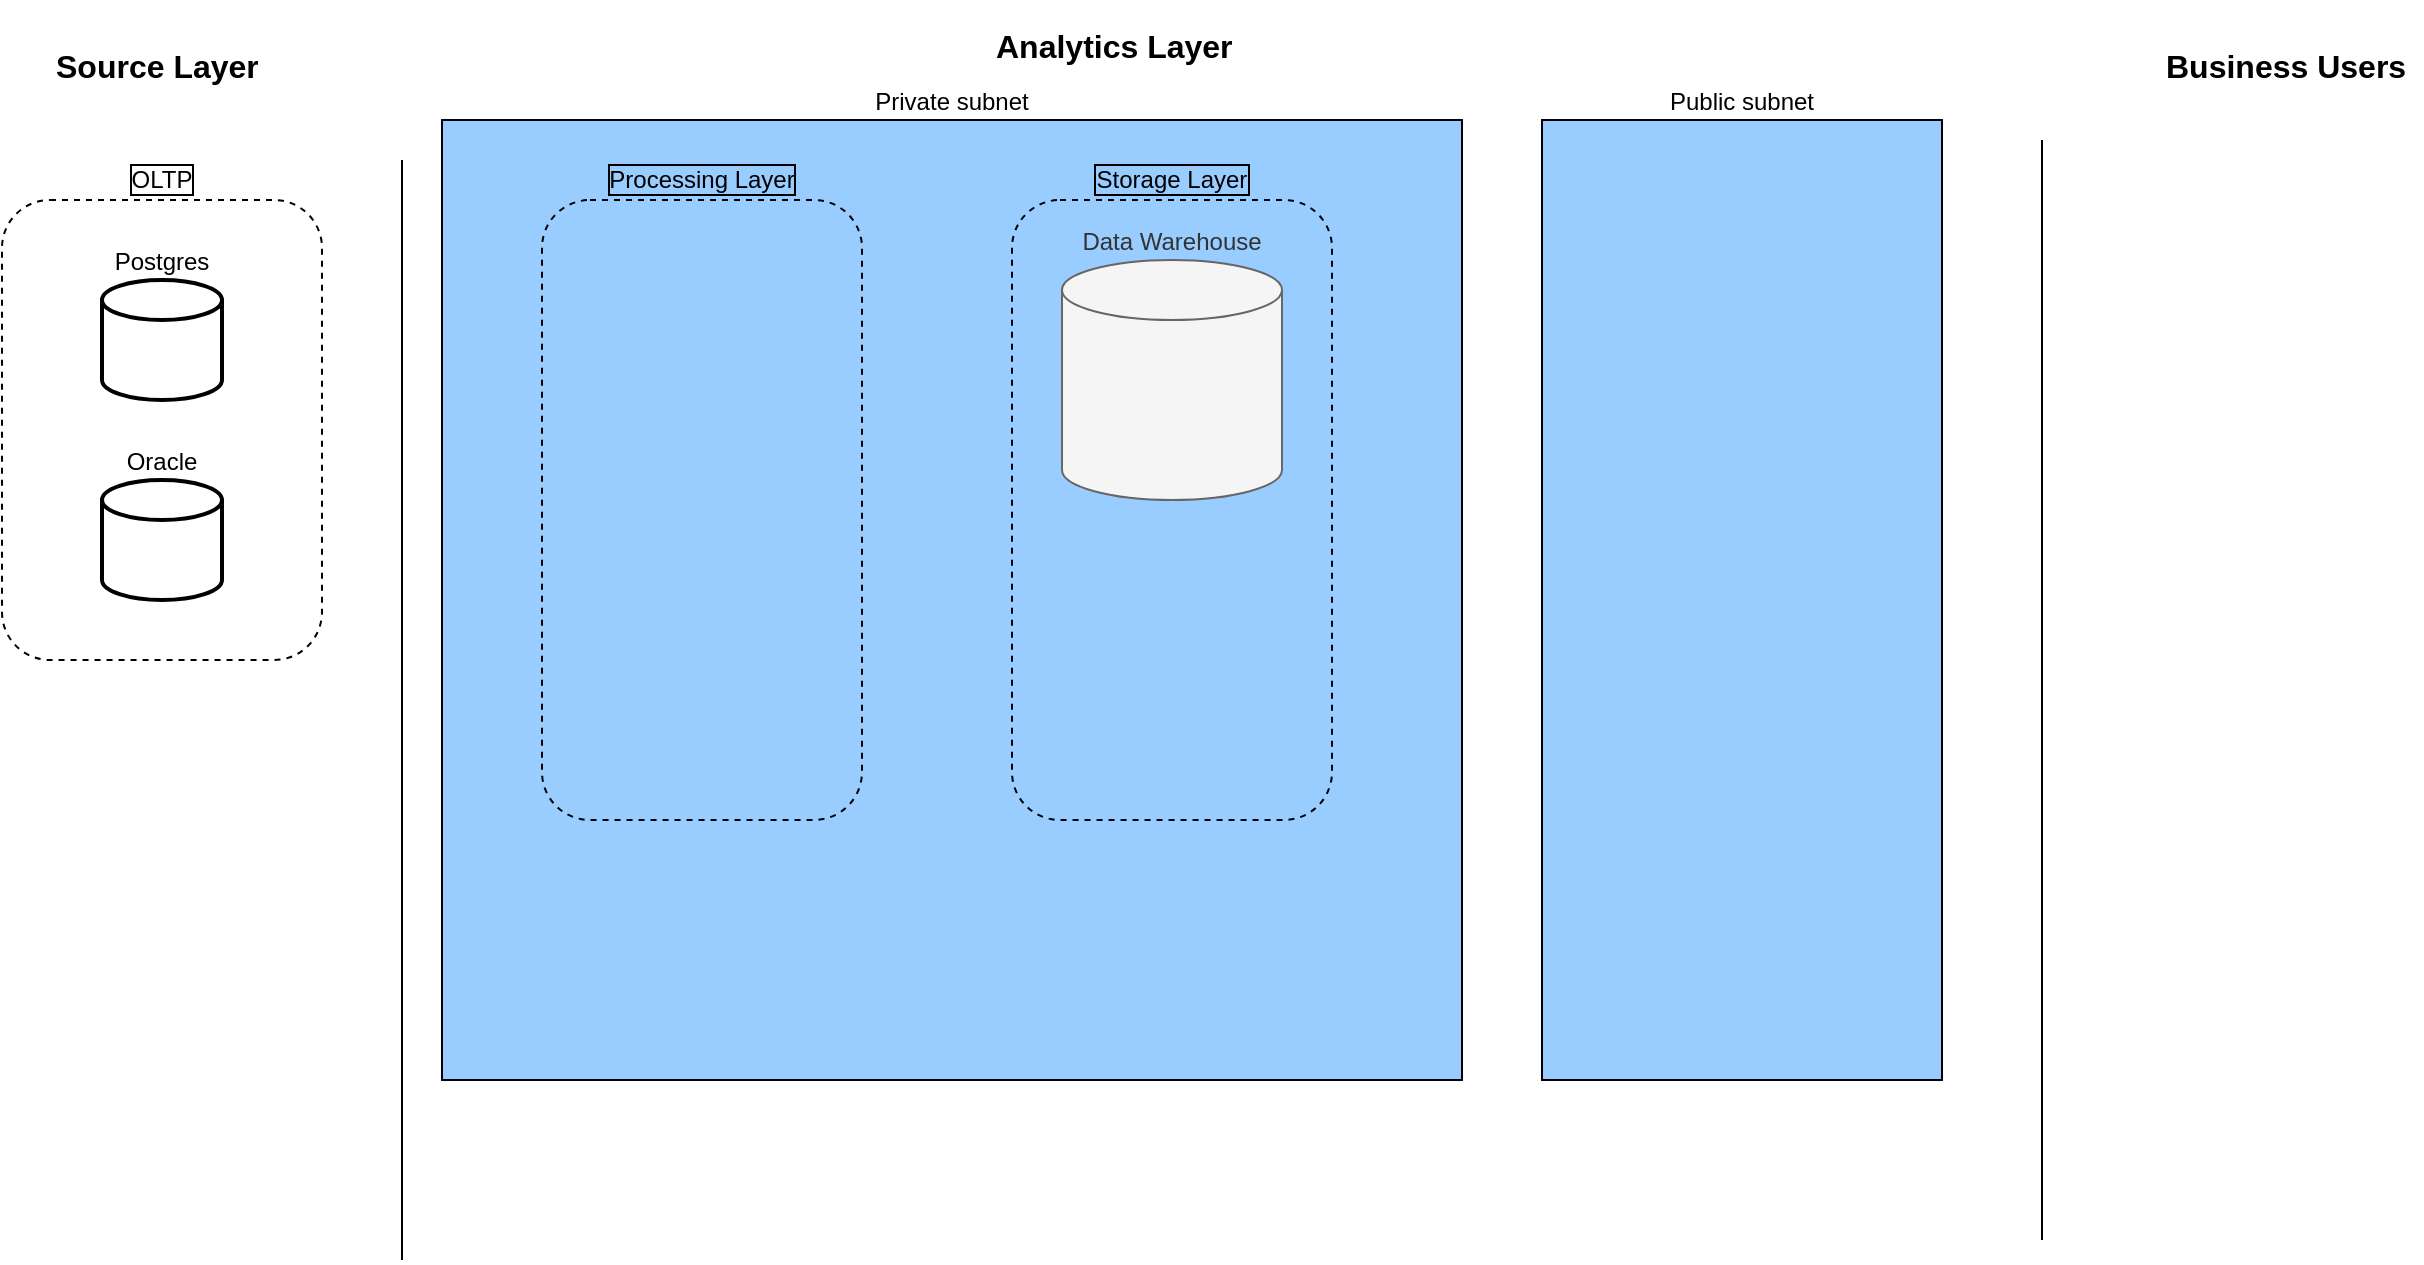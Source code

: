 <mxfile version="27.0.9">
  <diagram name="Page-1" id="VFBQGTibMR35uIRP_xuw">
    <mxGraphModel dx="1426" dy="859" grid="1" gridSize="10" guides="1" tooltips="1" connect="1" arrows="1" fold="1" page="1" pageScale="1" pageWidth="827" pageHeight="1169" math="0" shadow="0">
      <root>
        <mxCell id="0" />
        <mxCell id="1" parent="0" />
        <mxCell id="eIprMEktU3eGyk0l6JH4-18" value="Private subnet" style="rounded=0;whiteSpace=wrap;html=1;labelPosition=center;verticalLabelPosition=top;align=center;verticalAlign=bottom;labelBackgroundColor=none;fillColor=#99CCFF;" vertex="1" parent="1">
          <mxGeometry x="330" y="160" width="510" height="480" as="geometry" />
        </mxCell>
        <mxCell id="eIprMEktU3eGyk0l6JH4-15" value="Storage Layer" style="rounded=1;whiteSpace=wrap;html=1;labelBorderColor=default;labelPosition=center;verticalLabelPosition=top;align=center;verticalAlign=bottom;dashed=1;fillColor=none;" vertex="1" parent="1">
          <mxGeometry x="615" y="200" width="160" height="310" as="geometry" />
        </mxCell>
        <mxCell id="eIprMEktU3eGyk0l6JH4-2" value="&lt;h1 style=&quot;margin-top: 0px;&quot;&gt;&lt;font style=&quot;font-size: 16px;&quot;&gt;Analytics Layer&lt;/font&gt;&lt;/h1&gt;" style="text;html=1;whiteSpace=wrap;overflow=hidden;rounded=0;" vertex="1" parent="1">
          <mxGeometry x="605" y="100" width="130" height="50" as="geometry" />
        </mxCell>
        <mxCell id="eIprMEktU3eGyk0l6JH4-3" value="Data Warehouse" style="shape=cylinder3;whiteSpace=wrap;html=1;boundedLbl=1;backgroundOutline=1;size=15;labelPosition=center;verticalLabelPosition=top;align=center;verticalAlign=bottom;fillStyle=auto;fillColor=light-dark(#f5f5f5, #c7bf60);fontColor=#333333;strokeColor=#666666;" vertex="1" parent="1">
          <mxGeometry x="640" y="230" width="110" height="120" as="geometry" />
        </mxCell>
        <mxCell id="eIprMEktU3eGyk0l6JH4-7" value="OLTP" style="rounded=1;whiteSpace=wrap;html=1;labelBorderColor=default;labelPosition=center;verticalLabelPosition=top;align=center;verticalAlign=bottom;dashed=1;" vertex="1" parent="1">
          <mxGeometry x="110" y="200" width="160" height="230" as="geometry" />
        </mxCell>
        <mxCell id="eIprMEktU3eGyk0l6JH4-5" value="Postgres" style="strokeWidth=2;html=1;shape=mxgraph.flowchart.database;whiteSpace=wrap;labelPosition=center;verticalLabelPosition=top;align=center;verticalAlign=bottom;" vertex="1" parent="1">
          <mxGeometry x="160" y="240" width="60" height="60" as="geometry" />
        </mxCell>
        <mxCell id="eIprMEktU3eGyk0l6JH4-4" value="Oracle" style="strokeWidth=2;html=1;shape=mxgraph.flowchart.database;whiteSpace=wrap;labelPosition=center;verticalLabelPosition=top;align=center;verticalAlign=bottom;" vertex="1" parent="1">
          <mxGeometry x="160" y="340" width="60" height="60" as="geometry" />
        </mxCell>
        <mxCell id="eIprMEktU3eGyk0l6JH4-8" value="" style="endArrow=none;html=1;rounded=0;" edge="1" parent="1">
          <mxGeometry width="50" height="50" relative="1" as="geometry">
            <mxPoint x="310" y="730" as="sourcePoint" />
            <mxPoint x="310" y="180" as="targetPoint" />
          </mxGeometry>
        </mxCell>
        <mxCell id="eIprMEktU3eGyk0l6JH4-9" value="&lt;h1 style=&quot;margin-top: 0px;&quot;&gt;&lt;font style=&quot;font-size: 16px;&quot;&gt;Source Layer&lt;/font&gt;&lt;/h1&gt;" style="text;html=1;whiteSpace=wrap;overflow=hidden;rounded=0;" vertex="1" parent="1">
          <mxGeometry x="135" y="110" width="110" height="50" as="geometry" />
        </mxCell>
        <mxCell id="eIprMEktU3eGyk0l6JH4-10" value="&lt;h1 style=&quot;margin-top: 0px;&quot;&gt;&lt;font style=&quot;font-size: 16px;&quot;&gt;Business Users&lt;/font&gt;&lt;/h1&gt;" style="text;html=1;whiteSpace=wrap;overflow=hidden;rounded=0;" vertex="1" parent="1">
          <mxGeometry x="1190" y="110" width="130" height="50" as="geometry" />
        </mxCell>
        <mxCell id="eIprMEktU3eGyk0l6JH4-11" value="" style="endArrow=none;html=1;rounded=0;" edge="1" parent="1">
          <mxGeometry width="50" height="50" relative="1" as="geometry">
            <mxPoint x="1130" y="720" as="sourcePoint" />
            <mxPoint x="1130" y="170" as="targetPoint" />
          </mxGeometry>
        </mxCell>
        <mxCell id="eIprMEktU3eGyk0l6JH4-12" value="Processing Layer" style="rounded=1;whiteSpace=wrap;html=1;labelBorderColor=default;labelPosition=center;verticalLabelPosition=top;align=center;verticalAlign=bottom;dashed=1;fillColor=none;" vertex="1" parent="1">
          <mxGeometry x="380" y="200" width="160" height="310" as="geometry" />
        </mxCell>
        <mxCell id="eIprMEktU3eGyk0l6JH4-19" value="Public subnet" style="rounded=0;whiteSpace=wrap;html=1;labelPosition=center;verticalLabelPosition=top;align=center;verticalAlign=bottom;labelBackgroundColor=none;fillColor=light-dark(#99CCFF, #89ecab);" vertex="1" parent="1">
          <mxGeometry x="880" y="160" width="200" height="480" as="geometry" />
        </mxCell>
      </root>
    </mxGraphModel>
  </diagram>
</mxfile>
